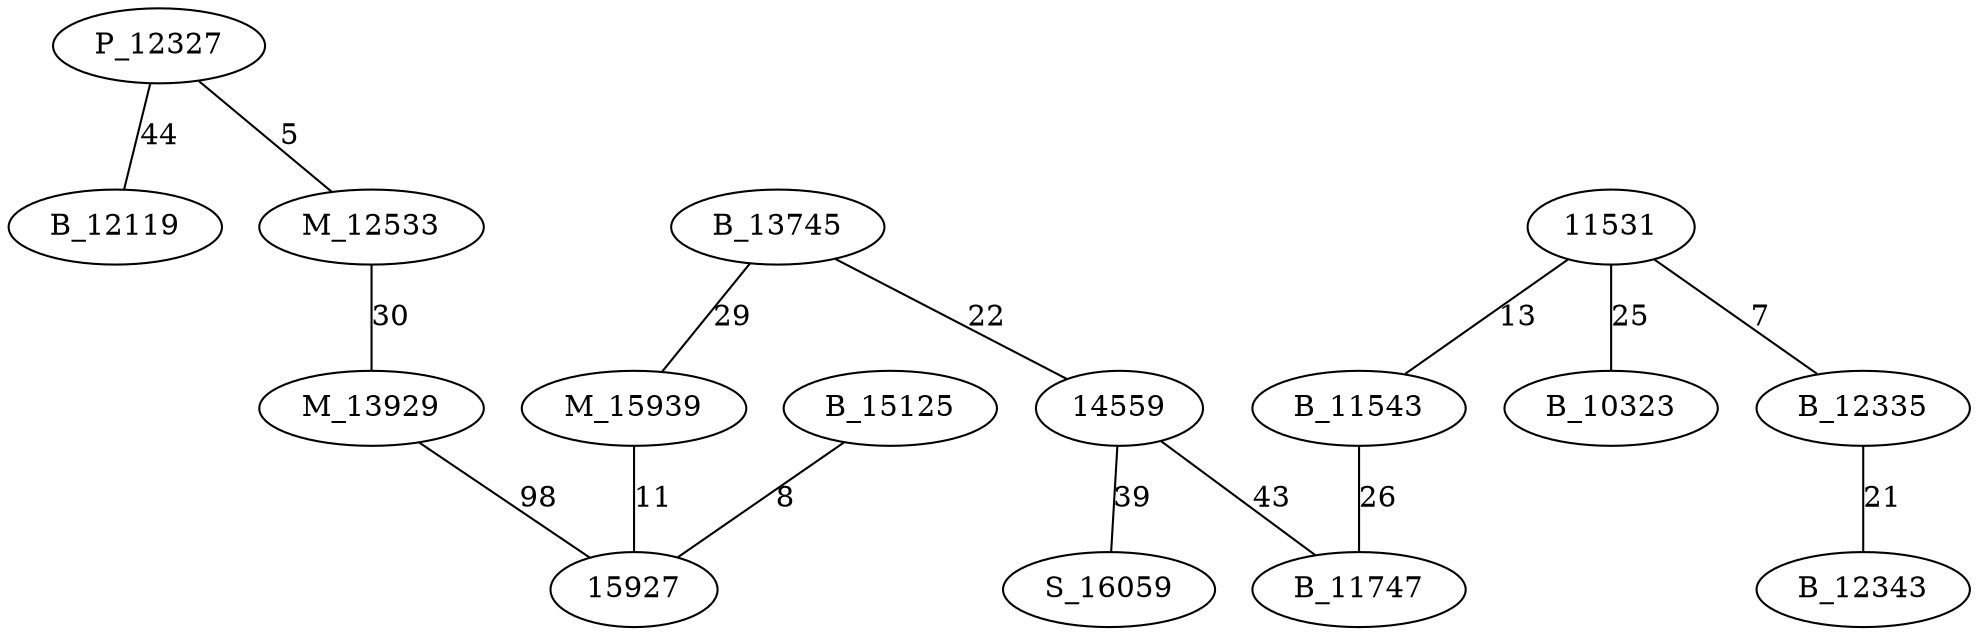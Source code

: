 graph chemin {

	P_12327 -- B_12119 [label=44]
	P_12327 -- M_12533 [label=5]
	11531 -- B_11543 [label=13]
	11531 -- B_10323 [label=25]
	11531 -- B_12335 [label=7]
	B_13745 -- 14559 [label=22]
	B_13745 -- M_15939 [label=29]
	B_12335 -- B_12343 [label=21]
	B_15125 -- 15927 [label=8]
	M_12533 -- M_13929 [label=30]
	M_15939 -- 15927 [label=11]
	B_11543 -- B_11747 [label=26]
	M_13929 -- 15927 [label=98]
	14559 -- S_16059 [label=39]
	14559 -- B_11747 [label=43]

}
